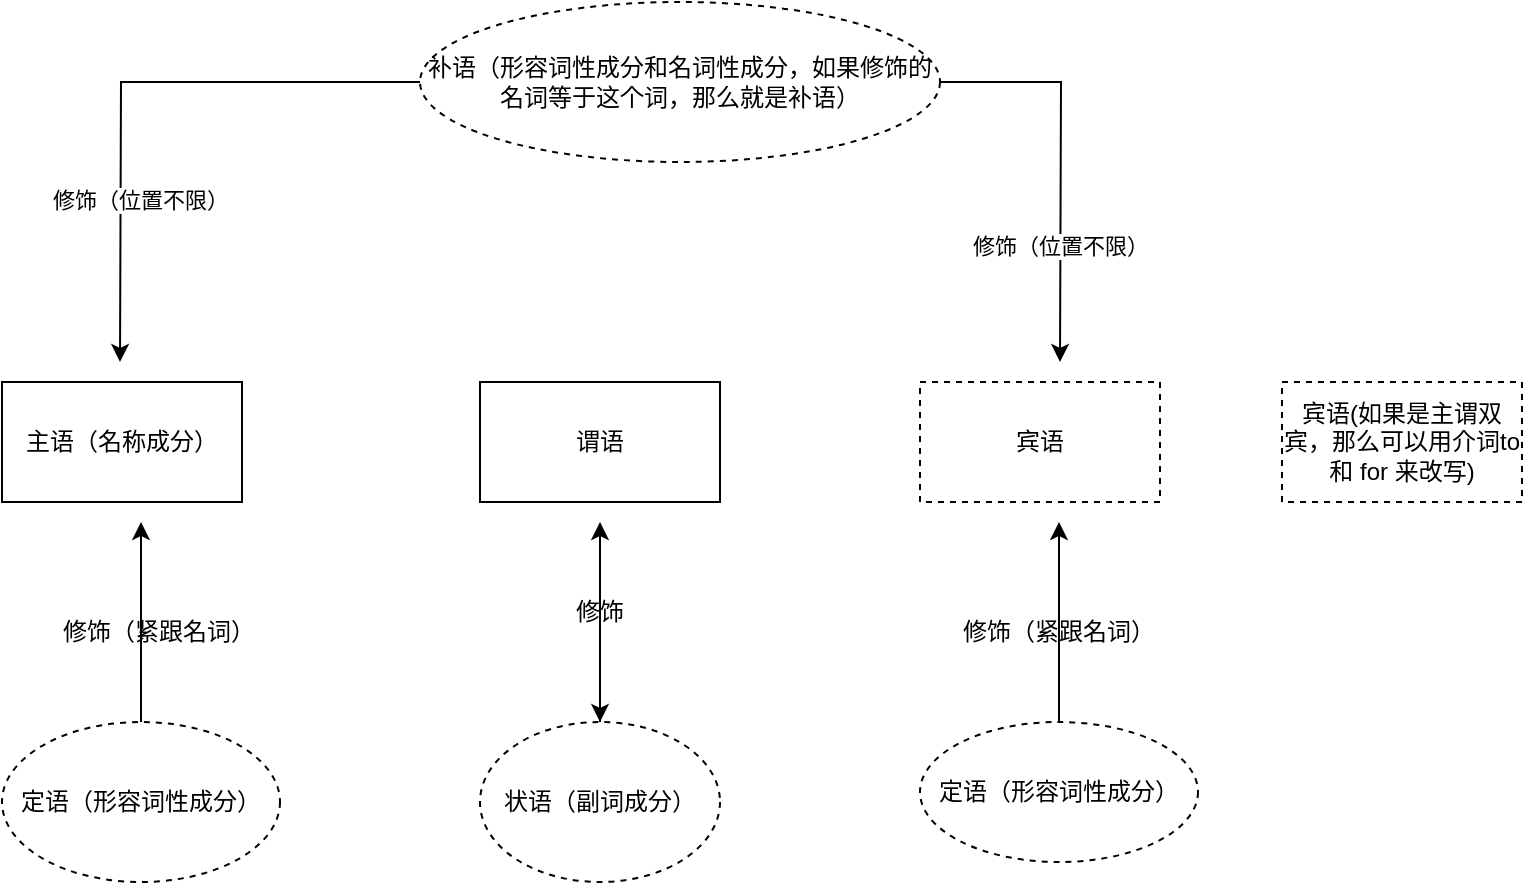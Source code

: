 <mxfile version="23.0.0" type="github">
  <diagram name="第 1 页" id="1aJcFwqzYAkUmxzSCTrx">
    <mxGraphModel dx="1064" dy="578" grid="1" gridSize="10" guides="1" tooltips="1" connect="1" arrows="1" fold="1" page="1" pageScale="1" pageWidth="827" pageHeight="1169" math="0" shadow="0">
      <root>
        <mxCell id="0" />
        <mxCell id="1" parent="0" />
        <mxCell id="gZ4YSPeWYWc7kVVEDk5t-1" value="主语（名称成分）" style="rounded=0;whiteSpace=wrap;html=1;" parent="1" vertex="1">
          <mxGeometry x="81" y="260" width="120" height="60" as="geometry" />
        </mxCell>
        <mxCell id="gZ4YSPeWYWc7kVVEDk5t-2" value="谓语" style="rounded=0;whiteSpace=wrap;html=1;" parent="1" vertex="1">
          <mxGeometry x="320" y="260" width="120" height="60" as="geometry" />
        </mxCell>
        <mxCell id="gZ4YSPeWYWc7kVVEDk5t-3" value="宾语" style="rounded=0;whiteSpace=wrap;html=1;dashed=1;" parent="1" vertex="1">
          <mxGeometry x="540" y="260" width="120" height="60" as="geometry" />
        </mxCell>
        <mxCell id="gZ4YSPeWYWc7kVVEDk5t-21" value="修饰（位置不限）" style="edgeStyle=orthogonalEdgeStyle;rounded=0;orthogonalLoop=1;jettySize=auto;html=1;" parent="1" source="gZ4YSPeWYWc7kVVEDk5t-5" edge="1">
          <mxGeometry x="0.436" y="10" relative="1" as="geometry">
            <mxPoint x="140" y="250" as="targetPoint" />
            <mxPoint as="offset" />
          </mxGeometry>
        </mxCell>
        <mxCell id="gZ4YSPeWYWc7kVVEDk5t-22" value="修饰（位置不限）" style="edgeStyle=orthogonalEdgeStyle;rounded=0;orthogonalLoop=1;jettySize=auto;html=1;" parent="1" source="gZ4YSPeWYWc7kVVEDk5t-5" edge="1">
          <mxGeometry x="0.423" relative="1" as="geometry">
            <mxPoint x="610" y="250" as="targetPoint" />
            <mxPoint as="offset" />
          </mxGeometry>
        </mxCell>
        <mxCell id="gZ4YSPeWYWc7kVVEDk5t-5" value="补语（形容词性成分和名词性成分，如果修饰的名词等于这个词，那么就是补语）" style="ellipse;whiteSpace=wrap;html=1;dashed=1;" parent="1" vertex="1">
          <mxGeometry x="290" y="70" width="260" height="80" as="geometry" />
        </mxCell>
        <mxCell id="gZ4YSPeWYWc7kVVEDk5t-20" style="edgeStyle=orthogonalEdgeStyle;rounded=0;orthogonalLoop=1;jettySize=auto;html=1;" parent="1" source="gZ4YSPeWYWc7kVVEDk5t-6" edge="1">
          <mxGeometry relative="1" as="geometry">
            <mxPoint x="380" y="330" as="targetPoint" />
          </mxGeometry>
        </mxCell>
        <mxCell id="gZ4YSPeWYWc7kVVEDk5t-6" value="状语（副词成分）" style="ellipse;whiteSpace=wrap;html=1;dashed=1;" parent="1" vertex="1">
          <mxGeometry x="320" y="430" width="120" height="80" as="geometry" />
        </mxCell>
        <mxCell id="gZ4YSPeWYWc7kVVEDk5t-10" style="edgeStyle=orthogonalEdgeStyle;rounded=0;orthogonalLoop=1;jettySize=auto;html=1;" parent="1" source="gZ4YSPeWYWc7kVVEDk5t-7" edge="1">
          <mxGeometry relative="1" as="geometry">
            <mxPoint x="150.5" y="330" as="targetPoint" />
          </mxGeometry>
        </mxCell>
        <mxCell id="gZ4YSPeWYWc7kVVEDk5t-7" value="定语（形容词性成分）" style="ellipse;whiteSpace=wrap;html=1;dashed=1;" parent="1" vertex="1">
          <mxGeometry x="81" y="430" width="139" height="80" as="geometry" />
        </mxCell>
        <mxCell id="gZ4YSPeWYWc7kVVEDk5t-16" style="edgeStyle=orthogonalEdgeStyle;rounded=0;orthogonalLoop=1;jettySize=auto;html=1;" parent="1" source="gZ4YSPeWYWc7kVVEDk5t-9" edge="1">
          <mxGeometry relative="1" as="geometry">
            <mxPoint x="609.5" y="330" as="targetPoint" />
          </mxGeometry>
        </mxCell>
        <mxCell id="gZ4YSPeWYWc7kVVEDk5t-9" value="定语（形容词性成分）" style="ellipse;whiteSpace=wrap;html=1;dashed=1;" parent="1" vertex="1">
          <mxGeometry x="540" y="430" width="139" height="70" as="geometry" />
        </mxCell>
        <mxCell id="gZ4YSPeWYWc7kVVEDk5t-12" value="修饰（紧跟名词）" style="text;strokeColor=none;align=center;fillColor=none;html=1;verticalAlign=middle;whiteSpace=wrap;rounded=0;" parent="1" vertex="1">
          <mxGeometry x="110" y="370" width="98.5" height="30" as="geometry" />
        </mxCell>
        <mxCell id="gZ4YSPeWYWc7kVVEDk5t-19" value="" style="edgeStyle=orthogonalEdgeStyle;rounded=0;orthogonalLoop=1;jettySize=auto;html=1;" parent="1" source="gZ4YSPeWYWc7kVVEDk5t-18" target="gZ4YSPeWYWc7kVVEDk5t-6" edge="1">
          <mxGeometry relative="1" as="geometry" />
        </mxCell>
        <mxCell id="gZ4YSPeWYWc7kVVEDk5t-18" value="修饰" style="text;strokeColor=none;align=center;fillColor=none;html=1;verticalAlign=middle;whiteSpace=wrap;rounded=0;" parent="1" vertex="1">
          <mxGeometry x="350" y="360" width="60" height="30" as="geometry" />
        </mxCell>
        <mxCell id="gZ4YSPeWYWc7kVVEDk5t-24" value="修饰（紧跟名词）" style="text;strokeColor=none;align=center;fillColor=none;html=1;verticalAlign=middle;whiteSpace=wrap;rounded=0;" parent="1" vertex="1">
          <mxGeometry x="560.25" y="370" width="98.5" height="30" as="geometry" />
        </mxCell>
        <mxCell id="ShptHBNSfnVuUHg-uOAL-1" value="宾语(如果是主谓双宾，那么可以用介词to 和 for 来改写)" style="rounded=0;whiteSpace=wrap;html=1;dashed=1;" vertex="1" parent="1">
          <mxGeometry x="721" y="260" width="120" height="60" as="geometry" />
        </mxCell>
      </root>
    </mxGraphModel>
  </diagram>
</mxfile>
